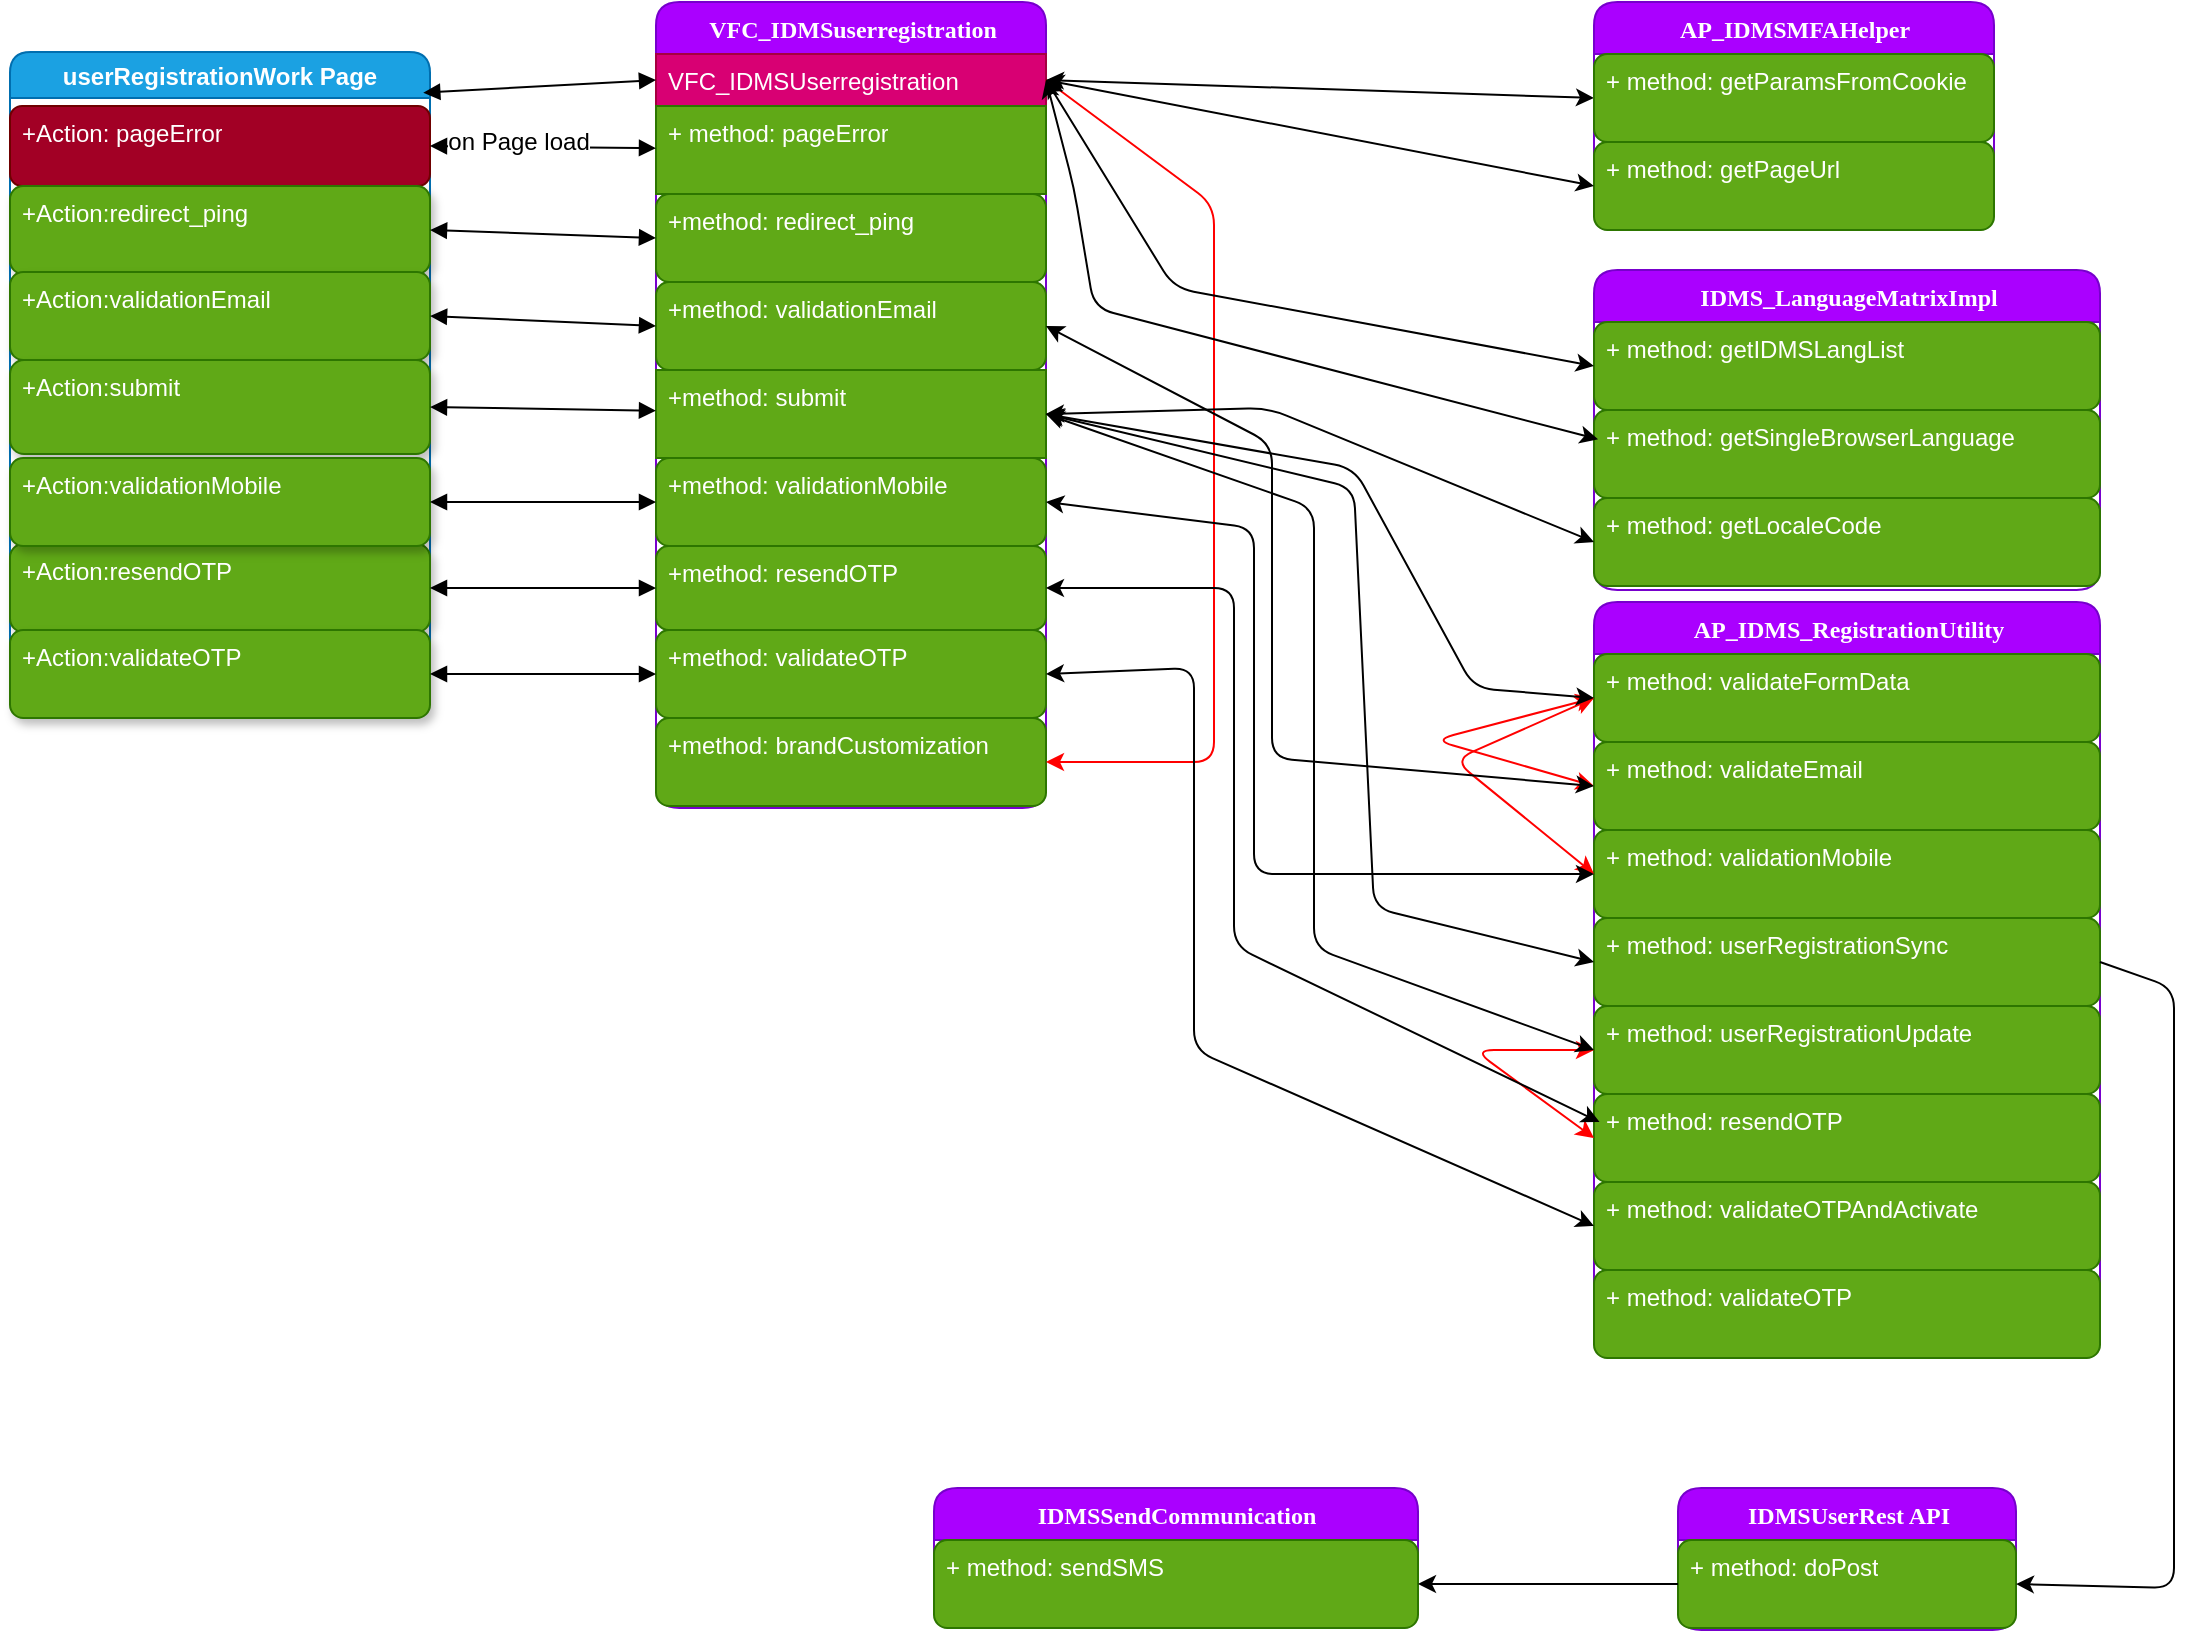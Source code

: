 <mxfile pages="1" version="11.2.1" type="github"><diagram name="Page-1" id="6133507b-19e7-1e82-6fc7-422aa6c4b21f"><mxGraphModel dx="1165" dy="487" grid="1" gridSize="10" guides="1" tooltips="1" connect="1" arrows="1" fold="1" page="1" pageScale="1" pageWidth="1100" pageHeight="850" background="#FFFFFF" math="0" shadow="0"><root><mxCell id="0"/><mxCell id="1" parent="0"/><mxCell id="78961159f06e98e8-17" value="VFC_IDMSuserregistration" style="swimlane;html=1;fontStyle=1;align=center;verticalAlign=top;childLayout=stackLayout;horizontal=1;startSize=26;horizontalStack=0;resizeParent=1;resizeLast=0;collapsible=1;marginBottom=0;swimlaneFillColor=#ffffff;rounded=1;shadow=0;comic=0;labelBackgroundColor=none;strokeColor=#7700CC;strokeWidth=1;fillColor=#aa00ff;fontFamily=Verdana;fontSize=12;fontColor=#ffffff;" parent="1" vertex="1"><mxGeometry x="331" y="7" width="195" height="403" as="geometry"><mxRectangle x="300" y="30" width="190" height="26" as="alternateBounds"/></mxGeometry></mxCell><mxCell id="78961159f06e98e8-23" value="VFC_IDMSUserregistration" style="text;html=1;strokeColor=#A50040;fillColor=#d80073;align=left;verticalAlign=top;spacingLeft=4;spacingRight=4;whiteSpace=wrap;overflow=hidden;rotatable=0;points=[[0,0.5],[1,0.5]];portConstraint=eastwest;fontColor=#ffffff;" parent="78961159f06e98e8-17" vertex="1"><mxGeometry y="26" width="195" height="26" as="geometry"/></mxCell><mxCell id="78961159f06e98e8-27" value="+ method: pageError" style="text;html=1;strokeColor=#2D7600;fillColor=#60a917;align=left;verticalAlign=top;spacingLeft=4;spacingRight=4;whiteSpace=wrap;overflow=hidden;rotatable=0;points=[[0,0.5],[1,0.5]];portConstraint=eastwest;shadow=0;comic=0;fontColor=#ffffff;" parent="78961159f06e98e8-17" vertex="1"><mxGeometry y="52" width="195" height="44" as="geometry"/></mxCell><mxCell id="1XpYDJg6pVu9VtAB-GxH-11" value="+method: redirect_ping" style="text;html=1;strokeColor=#2D7600;fillColor=#60a917;align=left;verticalAlign=top;spacingLeft=4;spacingRight=4;whiteSpace=wrap;overflow=hidden;rotatable=0;points=[[0,0.5],[1,0.5]];portConstraint=eastwest;rounded=1;fontColor=#ffffff;" parent="78961159f06e98e8-17" vertex="1"><mxGeometry y="96" width="195" height="44" as="geometry"/></mxCell><mxCell id="1XpYDJg6pVu9VtAB-GxH-24" value="+method: validationEmail" style="text;html=1;strokeColor=#2D7600;fillColor=#60a917;align=left;verticalAlign=top;spacingLeft=4;spacingRight=4;whiteSpace=wrap;overflow=hidden;rotatable=0;points=[[0,0.5],[1,0.5]];portConstraint=eastwest;rounded=1;fontColor=#ffffff;" parent="78961159f06e98e8-17" vertex="1"><mxGeometry y="140" width="195" height="44" as="geometry"/></mxCell><mxCell id="1XpYDJg6pVu9VtAB-GxH-26" value="+method: submit" style="text;html=1;strokeColor=#2D7600;fillColor=#60a917;align=left;verticalAlign=top;spacingLeft=4;spacingRight=4;whiteSpace=wrap;overflow=hidden;rotatable=0;points=[[0,0.5],[1,0.5]];portConstraint=eastwest;fontColor=#ffffff;" parent="78961159f06e98e8-17" vertex="1"><mxGeometry y="184" width="195" height="44" as="geometry"/></mxCell><mxCell id="IPd10wD9nhC4HSbhhk_4-5" value="+method: validationMobile" style="text;html=1;strokeColor=#2D7600;fillColor=#60a917;align=left;verticalAlign=top;spacingLeft=4;spacingRight=4;whiteSpace=wrap;overflow=hidden;rotatable=0;points=[[0,0.5],[1,0.5]];portConstraint=eastwest;rounded=1;fontColor=#ffffff;" parent="78961159f06e98e8-17" vertex="1"><mxGeometry y="228" width="195" height="44" as="geometry"/></mxCell><mxCell id="1XpYDJg6pVu9VtAB-GxH-30" value="+method: resendOTP" style="text;html=1;strokeColor=#2D7600;fillColor=#60a917;align=left;verticalAlign=top;spacingLeft=4;spacingRight=4;whiteSpace=wrap;overflow=hidden;rotatable=0;points=[[0,0.5],[1,0.5]];portConstraint=eastwest;rounded=1;fontColor=#ffffff;" parent="78961159f06e98e8-17" vertex="1"><mxGeometry y="272" width="195" height="42" as="geometry"/></mxCell><mxCell id="IPd10wD9nhC4HSbhhk_4-4" value="+method: validateOTP" style="text;html=1;strokeColor=#2D7600;fillColor=#60a917;align=left;verticalAlign=top;spacingLeft=4;spacingRight=4;whiteSpace=wrap;overflow=hidden;rotatable=0;points=[[0,0.5],[1,0.5]];portConstraint=eastwest;rounded=1;fontColor=#ffffff;" parent="78961159f06e98e8-17" vertex="1"><mxGeometry y="314" width="195" height="44" as="geometry"/></mxCell><mxCell id="wHgDlHGbq7QFnihMiZFK-1" value="+method: brandCustomization" style="text;html=1;strokeColor=#2D7600;fillColor=#60a917;align=left;verticalAlign=top;spacingLeft=4;spacingRight=4;whiteSpace=wrap;overflow=hidden;rotatable=0;points=[[0,0.5],[1,0.5]];portConstraint=eastwest;rounded=1;fontColor=#ffffff;" vertex="1" parent="78961159f06e98e8-17"><mxGeometry y="358" width="195" height="44" as="geometry"/></mxCell><mxCell id="e7DWW0pFQDDBW0QLZ0VX-9" value="" style="endArrow=classic;html=1;strokeColor=#FF0000;entryX=1;entryY=0.5;entryDx=0;entryDy=0;exitX=1;exitY=0.5;exitDx=0;exitDy=0;" parent="78961159f06e98e8-17" target="wHgDlHGbq7QFnihMiZFK-1" edge="1" source="78961159f06e98e8-23"><mxGeometry width="50" height="50" relative="1" as="geometry"><mxPoint x="195" y="81.5" as="sourcePoint"/><mxPoint x="189" y="423" as="targetPoint"/><Array as="points"><mxPoint x="279" y="101.5"/><mxPoint x="279" y="380"/></Array></mxGeometry></mxCell><mxCell id="1XpYDJg6pVu9VtAB-GxH-2" value="userRegistrationWork Page" style="swimlane;fillColor=#1ba1e2;strokeColor=#006EAF;fontColor=#ffffff;rounded=1;" parent="1" vertex="1"><mxGeometry x="8" y="32" width="210" height="328" as="geometry"/></mxCell><object label="+Action: pageError" Action="pageError" method="" id="1XpYDJg6pVu9VtAB-GxH-10"><mxCell style="text;html=1;strokeColor=#6F0000;fillColor=#a20025;align=left;verticalAlign=top;spacingLeft=4;spacingRight=4;whiteSpace=wrap;overflow=hidden;rotatable=0;points=[[0,0.5],[1,0.5]];portConstraint=eastwest;fontColor=#ffffff;rounded=1;glass=0;shadow=0;comic=0;gradientColor=none;" parent="1XpYDJg6pVu9VtAB-GxH-2" vertex="1"><mxGeometry y="27" width="210" height="40" as="geometry"/></mxCell></object><mxCell id="1XpYDJg6pVu9VtAB-GxH-12" value="+Action:redirect_ping" style="text;html=1;strokeColor=#2D7600;fillColor=#60a917;align=left;verticalAlign=top;spacingLeft=4;spacingRight=4;whiteSpace=wrap;overflow=hidden;rotatable=0;points=[[0,0.5],[1,0.5]];portConstraint=eastwest;shadow=1;rounded=1;glass=0;comic=0;fontColor=#ffffff;" parent="1XpYDJg6pVu9VtAB-GxH-2" vertex="1"><mxGeometry y="67" width="210" height="44" as="geometry"/></mxCell><mxCell id="1XpYDJg6pVu9VtAB-GxH-21" style="edgeStyle=orthogonalEdgeStyle;rounded=0;orthogonalLoop=1;jettySize=auto;html=1;exitX=1;exitY=0.5;exitDx=0;exitDy=0;" parent="1XpYDJg6pVu9VtAB-GxH-2" source="1XpYDJg6pVu9VtAB-GxH-12" target="1XpYDJg6pVu9VtAB-GxH-12" edge="1"><mxGeometry relative="1" as="geometry"/></mxCell><mxCell id="1XpYDJg6pVu9VtAB-GxH-23" value="+Action:validationEmail" style="text;html=1;strokeColor=#2D7600;fillColor=#60a917;align=left;verticalAlign=top;spacingLeft=4;spacingRight=4;whiteSpace=wrap;overflow=hidden;rotatable=0;points=[[0,0.5],[1,0.5]];portConstraint=eastwest;shadow=1;rounded=1;glass=0;comic=0;fontColor=#ffffff;" parent="1XpYDJg6pVu9VtAB-GxH-2" vertex="1"><mxGeometry y="110" width="210" height="44" as="geometry"/></mxCell><mxCell id="1XpYDJg6pVu9VtAB-GxH-29" value="+Action:resendOTP" style="text;html=1;strokeColor=#2D7600;fillColor=#60a917;align=left;verticalAlign=top;spacingLeft=4;spacingRight=4;whiteSpace=wrap;overflow=hidden;rotatable=0;points=[[0,0.5],[1,0.5]];portConstraint=eastwest;shadow=1;rounded=1;glass=0;comic=0;fontColor=#ffffff;" parent="1XpYDJg6pVu9VtAB-GxH-2" vertex="1"><mxGeometry y="246" width="210" height="44" as="geometry"/></mxCell><mxCell id="1XpYDJg6pVu9VtAB-GxH-25" value="+Action:submit" style="text;html=1;strokeColor=#2D7600;fillColor=#60a917;align=left;verticalAlign=top;spacingLeft=4;spacingRight=4;whiteSpace=wrap;overflow=hidden;rotatable=0;points=[[0,0.5],[1,0.5]];portConstraint=eastwest;shadow=1;rounded=1;glass=0;comic=0;fontColor=#ffffff;" parent="1XpYDJg6pVu9VtAB-GxH-2" vertex="1"><mxGeometry y="154" width="210" height="47" as="geometry"/></mxCell><mxCell id="IPd10wD9nhC4HSbhhk_4-1" value="+Action:validationMobile" style="text;html=1;strokeColor=#2D7600;fillColor=#60a917;align=left;verticalAlign=top;spacingLeft=4;spacingRight=4;whiteSpace=wrap;overflow=hidden;rotatable=0;points=[[0,0.5],[1,0.5]];portConstraint=eastwest;shadow=1;rounded=1;glass=0;comic=0;fontColor=#ffffff;" parent="1XpYDJg6pVu9VtAB-GxH-2" vertex="1"><mxGeometry y="203" width="210" height="44" as="geometry"/></mxCell><mxCell id="ltXHurCDwYuyi3pFFOIO-2" value="+Action:validateOTP" style="text;html=1;strokeColor=#2D7600;fillColor=#60a917;align=left;verticalAlign=top;spacingLeft=4;spacingRight=4;whiteSpace=wrap;overflow=hidden;rotatable=0;points=[[0,0.5],[1,0.5]];portConstraint=eastwest;shadow=1;rounded=1;glass=0;comic=0;fontColor=#ffffff;" parent="1XpYDJg6pVu9VtAB-GxH-2" vertex="1"><mxGeometry y="289" width="210" height="44" as="geometry"/></mxCell><mxCell id="1XpYDJg6pVu9VtAB-GxH-14" value="" style="endArrow=block;startArrow=block;endFill=1;startFill=1;html=1;exitX=1;exitY=0.5;exitDx=0;exitDy=0;" parent="1" source="1XpYDJg6pVu9VtAB-GxH-10" target="78961159f06e98e8-27" edge="1"><mxGeometry width="160" relative="1" as="geometry"><mxPoint x="255" y="84.5" as="sourcePoint"/><mxPoint x="415" y="84.5" as="targetPoint"/></mxGeometry></mxCell><mxCell id="1XpYDJg6pVu9VtAB-GxH-16" value="on Page load" style="text;html=1;resizable=0;points=[];align=center;verticalAlign=middle;labelBackgroundColor=#ffffff;" parent="1XpYDJg6pVu9VtAB-GxH-14" vertex="1" connectable="0"><mxGeometry x="-0.221" y="3" relative="1" as="geometry"><mxPoint as="offset"/></mxGeometry></mxCell><mxCell id="1XpYDJg6pVu9VtAB-GxH-17" value="" style="endArrow=block;startArrow=block;endFill=1;startFill=1;html=1;entryX=0;entryY=0.5;entryDx=0;entryDy=0;exitX=0.984;exitY=0.062;exitDx=0;exitDy=0;exitPerimeter=0;" parent="1" source="1XpYDJg6pVu9VtAB-GxH-2" target="78961159f06e98e8-23" edge="1"><mxGeometry width="160" relative="1" as="geometry"><mxPoint x="217" y="23" as="sourcePoint"/><mxPoint x="445" y="22.11" as="targetPoint"/></mxGeometry></mxCell><mxCell id="1XpYDJg6pVu9VtAB-GxH-27" value="" style="endArrow=block;startArrow=block;endFill=1;startFill=1;html=1;entryX=0;entryY=0.5;entryDx=0;entryDy=0;exitX=1;exitY=0.5;exitDx=0;exitDy=0;" parent="1" source="1XpYDJg6pVu9VtAB-GxH-23" target="1XpYDJg6pVu9VtAB-GxH-24" edge="1"><mxGeometry width="160" relative="1" as="geometry"><mxPoint x="240" y="165" as="sourcePoint"/><mxPoint x="380" y="165" as="targetPoint"/><Array as="points"/></mxGeometry></mxCell><mxCell id="1XpYDJg6pVu9VtAB-GxH-28" value="" style="endArrow=block;startArrow=block;endFill=1;startFill=1;html=1;exitX=1;exitY=0.5;exitDx=0;exitDy=0;" parent="1" source="1XpYDJg6pVu9VtAB-GxH-25" target="1XpYDJg6pVu9VtAB-GxH-26" edge="1"><mxGeometry width="160" relative="1" as="geometry"><mxPoint x="230" y="210" as="sourcePoint"/><mxPoint x="380" y="210" as="targetPoint"/><Array as="points"/></mxGeometry></mxCell><mxCell id="1XpYDJg6pVu9VtAB-GxH-31" value="" style="endArrow=block;startArrow=block;endFill=1;startFill=1;html=1;exitX=1;exitY=0.5;exitDx=0;exitDy=0;entryX=0;entryY=0.5;entryDx=0;entryDy=0;" parent="1" source="1XpYDJg6pVu9VtAB-GxH-29" target="1XpYDJg6pVu9VtAB-GxH-30" edge="1"><mxGeometry width="160" relative="1" as="geometry"><mxPoint x="230" y="253" as="sourcePoint"/><mxPoint x="380" y="253" as="targetPoint"/><Array as="points"/></mxGeometry></mxCell><mxCell id="1XpYDJg6pVu9VtAB-GxH-38" value="" style="endArrow=classic;startArrow=classic;html=1;entryX=0;entryY=0.5;entryDx=0;entryDy=0;exitX=1;exitY=0.5;exitDx=0;exitDy=0;" parent="1" source="78961159f06e98e8-23" target="GVFfMWeV7l06wVvpJGus-2" edge="1"><mxGeometry width="50" height="50" relative="1" as="geometry"><mxPoint x="565" y="35" as="sourcePoint"/><mxPoint x="710.5" y="8" as="targetPoint"/><Array as="points"/></mxGeometry></mxCell><mxCell id="GVFfMWeV7l06wVvpJGus-1" value="AP_IDMSMFAHelper" style="swimlane;html=1;fontStyle=1;align=center;verticalAlign=top;childLayout=stackLayout;horizontal=1;startSize=26;horizontalStack=0;resizeParent=1;resizeLast=0;collapsible=1;marginBottom=0;swimlaneFillColor=#ffffff;rounded=1;shadow=0;comic=0;labelBackgroundColor=none;strokeColor=#7700CC;strokeWidth=1;fillColor=#aa00ff;fontFamily=Verdana;fontSize=12;fontColor=#ffffff;" parent="1" vertex="1"><mxGeometry x="800" y="7" width="200" height="114" as="geometry"/></mxCell><mxCell id="GVFfMWeV7l06wVvpJGus-2" value="+ method:&amp;nbsp;getParamsFromCookie&amp;nbsp;" style="text;html=1;strokeColor=#2D7600;fillColor=#60a917;align=left;verticalAlign=top;spacingLeft=4;spacingRight=4;whiteSpace=wrap;overflow=hidden;rotatable=0;points=[[0,0.5],[1,0.5]];portConstraint=eastwest;shadow=0;comic=0;fontColor=#ffffff;rounded=1;" parent="GVFfMWeV7l06wVvpJGus-1" vertex="1"><mxGeometry y="26" width="200" height="44" as="geometry"/></mxCell><mxCell id="GVFfMWeV7l06wVvpJGus-4" value="+ method: getPageUrl" style="text;html=1;strokeColor=#2D7600;fillColor=#60a917;align=left;verticalAlign=top;spacingLeft=4;spacingRight=4;whiteSpace=wrap;overflow=hidden;rotatable=0;points=[[0,0.5],[1,0.5]];portConstraint=eastwest;shadow=0;comic=0;fontColor=#ffffff;rounded=1;" parent="GVFfMWeV7l06wVvpJGus-1" vertex="1"><mxGeometry y="70" width="200" height="44" as="geometry"/></mxCell><mxCell id="GVFfMWeV7l06wVvpJGus-5" value="" style="endArrow=classic;startArrow=classic;html=1;entryX=0;entryY=0.5;entryDx=0;entryDy=0;exitX=1;exitY=0.5;exitDx=0;exitDy=0;" parent="1" source="78961159f06e98e8-23" target="GVFfMWeV7l06wVvpJGus-4" edge="1"><mxGeometry width="50" height="50" relative="1" as="geometry"><mxPoint x="575" y="45" as="sourcePoint"/><mxPoint x="720.5" y="18" as="targetPoint"/><Array as="points"/></mxGeometry></mxCell><mxCell id="GVFfMWeV7l06wVvpJGus-6" value="IDMS_LanguageMatrixImpl" style="swimlane;html=1;fontStyle=1;align=center;verticalAlign=top;childLayout=stackLayout;horizontal=1;startSize=26;horizontalStack=0;resizeParent=1;resizeLast=0;collapsible=1;marginBottom=0;swimlaneFillColor=#ffffff;rounded=1;shadow=0;comic=0;labelBackgroundColor=none;strokeColor=#7700CC;strokeWidth=1;fillColor=#aa00ff;fontFamily=Verdana;fontSize=12;fontColor=#ffffff;" parent="1" vertex="1"><mxGeometry x="800" y="141" width="253" height="160" as="geometry"/></mxCell><mxCell id="GVFfMWeV7l06wVvpJGus-7" value="+ method: getIDMSLangList&amp;nbsp;" style="text;html=1;strokeColor=#2D7600;fillColor=#60a917;align=left;verticalAlign=top;spacingLeft=4;spacingRight=4;whiteSpace=wrap;overflow=hidden;rotatable=0;points=[[0,0.5],[1,0.5]];portConstraint=eastwest;shadow=0;comic=0;fontColor=#ffffff;rounded=1;" parent="GVFfMWeV7l06wVvpJGus-6" vertex="1"><mxGeometry y="26" width="253" height="44" as="geometry"/></mxCell><mxCell id="GVFfMWeV7l06wVvpJGus-10" value="+ method:&amp;nbsp;getSingleBrowserLanguage" style="text;html=1;strokeColor=#2D7600;fillColor=#60a917;align=left;verticalAlign=top;spacingLeft=4;spacingRight=4;whiteSpace=wrap;overflow=hidden;rotatable=0;points=[[0,0.5],[1,0.5]];portConstraint=eastwest;shadow=0;comic=0;fontColor=#ffffff;rounded=1;" parent="GVFfMWeV7l06wVvpJGus-6" vertex="1"><mxGeometry y="70" width="253" height="44" as="geometry"/></mxCell><mxCell id="e7DWW0pFQDDBW0QLZ0VX-46" value="+ method:&amp;nbsp;getLocaleCode" style="text;html=1;strokeColor=#2D7600;fillColor=#60a917;align=left;verticalAlign=top;spacingLeft=4;spacingRight=4;whiteSpace=wrap;overflow=hidden;rotatable=0;points=[[0,0.5],[1,0.5]];portConstraint=eastwest;shadow=0;comic=0;fontColor=#ffffff;rounded=1;" parent="GVFfMWeV7l06wVvpJGus-6" vertex="1"><mxGeometry y="114" width="253" height="44" as="geometry"/></mxCell><mxCell id="GVFfMWeV7l06wVvpJGus-16" value="" style="endArrow=classic;startArrow=classic;html=1;entryX=0;entryY=0.5;entryDx=0;entryDy=0;exitX=1;exitY=0.5;exitDx=0;exitDy=0;" parent="1" source="78961159f06e98e8-23" target="GVFfMWeV7l06wVvpJGus-7" edge="1"><mxGeometry width="50" height="50" relative="1" as="geometry"><mxPoint x="578" y="45" as="sourcePoint"/><mxPoint x="720.5" y="54" as="targetPoint"/><Array as="points"><mxPoint x="590" y="150"/></Array></mxGeometry></mxCell><mxCell id="GVFfMWeV7l06wVvpJGus-17" value="" style="endArrow=classic;startArrow=classic;html=1;entryX=0.008;entryY=0.333;entryDx=0;entryDy=0;exitX=1;exitY=0.5;exitDx=0;exitDy=0;entryPerimeter=0;" parent="1" source="78961159f06e98e8-23" target="GVFfMWeV7l06wVvpJGus-10" edge="1"><mxGeometry width="50" height="50" relative="1" as="geometry"><mxPoint x="588" y="55" as="sourcePoint"/><mxPoint x="730.5" y="64" as="targetPoint"/><Array as="points"><mxPoint x="540" y="100"/><mxPoint x="550" y="160"/></Array></mxGeometry></mxCell><mxCell id="GVFfMWeV7l06wVvpJGus-18" value="AP_IDMS_RegistrationUtility" style="swimlane;html=1;fontStyle=1;align=center;verticalAlign=top;childLayout=stackLayout;horizontal=1;startSize=26;horizontalStack=0;resizeParent=1;resizeLast=0;collapsible=1;marginBottom=0;swimlaneFillColor=#ffffff;rounded=1;shadow=0;comic=0;labelBackgroundColor=none;strokeColor=#7700CC;strokeWidth=1;fillColor=#aa00ff;fontFamily=Verdana;fontSize=12;fontColor=#ffffff;" parent="1" vertex="1"><mxGeometry x="800" y="307" width="253" height="378" as="geometry"/></mxCell><mxCell id="GVFfMWeV7l06wVvpJGus-19" value="+ method: validateFormData" style="text;html=1;strokeColor=#2D7600;fillColor=#60a917;align=left;verticalAlign=top;spacingLeft=4;spacingRight=4;whiteSpace=wrap;overflow=hidden;rotatable=0;points=[[0,0.5],[1,0.5]];portConstraint=eastwest;shadow=0;comic=0;fontColor=#ffffff;rounded=1;" parent="GVFfMWeV7l06wVvpJGus-18" vertex="1"><mxGeometry y="26" width="253" height="44" as="geometry"/></mxCell><mxCell id="e7DWW0pFQDDBW0QLZ0VX-8" value="" style="endArrow=classic;startArrow=classic;html=1;strokeColor=#FF0000;exitX=0;exitY=0.5;exitDx=0;exitDy=0;entryX=0;entryY=0.5;entryDx=0;entryDy=0;" parent="GVFfMWeV7l06wVvpJGus-18" source="e7DWW0pFQDDBW0QLZ0VX-1" target="GVFfMWeV7l06wVvpJGus-19" edge="1"><mxGeometry width="50" height="50" relative="1" as="geometry"><mxPoint x="5" y="145" as="sourcePoint"/><mxPoint x="10" y="67.753" as="targetPoint"/><Array as="points"><mxPoint x="-80" y="69"/></Array></mxGeometry></mxCell><mxCell id="e7DWW0pFQDDBW0QLZ0VX-1" value="+ method: validateEmail" style="text;html=1;strokeColor=#2D7600;fillColor=#60a917;align=left;verticalAlign=top;spacingLeft=4;spacingRight=4;whiteSpace=wrap;overflow=hidden;rotatable=0;points=[[0,0.5],[1,0.5]];portConstraint=eastwest;shadow=0;comic=0;fontColor=#ffffff;rounded=1;" parent="GVFfMWeV7l06wVvpJGus-18" vertex="1"><mxGeometry y="70" width="253" height="44" as="geometry"/></mxCell><mxCell id="IPd10wD9nhC4HSbhhk_4-7" value="+ method: validationMobile" style="text;html=1;strokeColor=#2D7600;fillColor=#60a917;align=left;verticalAlign=top;spacingLeft=4;spacingRight=4;whiteSpace=wrap;overflow=hidden;rotatable=0;points=[[0,0.5],[1,0.5]];portConstraint=eastwest;shadow=0;comic=0;fontColor=#ffffff;rounded=1;" parent="GVFfMWeV7l06wVvpJGus-18" vertex="1"><mxGeometry y="114" width="253" height="44" as="geometry"/></mxCell><mxCell id="ltXHurCDwYuyi3pFFOIO-1" value="" style="endArrow=classic;startArrow=classic;html=1;strokeColor=#FF0000;exitX=0;exitY=0.5;exitDx=0;exitDy=0;entryX=0;entryY=0.5;entryDx=0;entryDy=0;" parent="GVFfMWeV7l06wVvpJGus-18" source="IPd10wD9nhC4HSbhhk_4-7" target="GVFfMWeV7l06wVvpJGus-19" edge="1"><mxGeometry width="50" height="50" relative="1" as="geometry"><mxPoint x="10" y="102" as="sourcePoint"/><mxPoint x="10" y="58" as="targetPoint"/><Array as="points"><mxPoint x="-70" y="79"/></Array></mxGeometry></mxCell><mxCell id="ltXHurCDwYuyi3pFFOIO-8" value="+ method: userRegistrationSync" style="text;html=1;strokeColor=#2D7600;fillColor=#60a917;align=left;verticalAlign=top;spacingLeft=4;spacingRight=4;whiteSpace=wrap;overflow=hidden;rotatable=0;points=[[0,0.5],[1,0.5]];portConstraint=eastwest;shadow=0;comic=0;fontColor=#ffffff;rounded=1;" parent="GVFfMWeV7l06wVvpJGus-18" vertex="1"><mxGeometry y="158" width="253" height="44" as="geometry"/></mxCell><mxCell id="ltXHurCDwYuyi3pFFOIO-12" value="+ method: userRegistrationUpdate" style="text;html=1;strokeColor=#2D7600;fillColor=#60a917;align=left;verticalAlign=top;spacingLeft=4;spacingRight=4;whiteSpace=wrap;overflow=hidden;rotatable=0;points=[[0,0.5],[1,0.5]];portConstraint=eastwest;shadow=0;comic=0;fontColor=#ffffff;rounded=1;" parent="GVFfMWeV7l06wVvpJGus-18" vertex="1"><mxGeometry y="202" width="253" height="44" as="geometry"/></mxCell><mxCell id="ltXHurCDwYuyi3pFFOIO-7" value="+ method: resendOTP" style="text;html=1;strokeColor=#2D7600;fillColor=#60a917;align=left;verticalAlign=top;spacingLeft=4;spacingRight=4;whiteSpace=wrap;overflow=hidden;rotatable=0;points=[[0,0.5],[1,0.5]];portConstraint=eastwest;shadow=0;comic=0;fontColor=#ffffff;rounded=1;" parent="GVFfMWeV7l06wVvpJGus-18" vertex="1"><mxGeometry y="246" width="253" height="44" as="geometry"/></mxCell><mxCell id="ltXHurCDwYuyi3pFFOIO-9" value="+ method: validateOTPAndActivate" style="text;html=1;strokeColor=#2D7600;fillColor=#60a917;align=left;verticalAlign=top;spacingLeft=4;spacingRight=4;whiteSpace=wrap;overflow=hidden;rotatable=0;points=[[0,0.5],[1,0.5]];portConstraint=eastwest;shadow=0;comic=0;fontColor=#ffffff;rounded=1;" parent="GVFfMWeV7l06wVvpJGus-18" vertex="1"><mxGeometry y="290" width="253" height="44" as="geometry"/></mxCell><mxCell id="wHgDlHGbq7QFnihMiZFK-7" value="" style="endArrow=classic;startArrow=classic;html=1;strokeColor=#FF0000;exitX=0;exitY=0.5;exitDx=0;exitDy=0;entryX=0;entryY=0.5;entryDx=0;entryDy=0;" edge="1" parent="GVFfMWeV7l06wVvpJGus-18" source="ltXHurCDwYuyi3pFFOIO-7" target="ltXHurCDwYuyi3pFFOIO-12"><mxGeometry width="50" height="50" relative="1" as="geometry"><mxPoint x="10" y="146" as="sourcePoint"/><mxPoint x="10" y="58" as="targetPoint"/><Array as="points"><mxPoint x="-60" y="224"/></Array></mxGeometry></mxCell><mxCell id="wHgDlHGbq7QFnihMiZFK-8" value="+ method: validateOTP" style="text;html=1;strokeColor=#2D7600;fillColor=#60a917;align=left;verticalAlign=top;spacingLeft=4;spacingRight=4;whiteSpace=wrap;overflow=hidden;rotatable=0;points=[[0,0.5],[1,0.5]];portConstraint=eastwest;shadow=0;comic=0;fontColor=#ffffff;rounded=1;" vertex="1" parent="GVFfMWeV7l06wVvpJGus-18"><mxGeometry y="334" width="253" height="44" as="geometry"/></mxCell><mxCell id="GVFfMWeV7l06wVvpJGus-24" value="" style="endArrow=classic;startArrow=classic;html=1;exitX=1;exitY=0.5;exitDx=0;exitDy=0;entryX=0;entryY=0.5;entryDx=0;entryDy=0;" parent="1" source="1XpYDJg6pVu9VtAB-GxH-26" target="GVFfMWeV7l06wVvpJGus-19" edge="1"><mxGeometry width="50" height="50" relative="1" as="geometry"><mxPoint x="546.5" y="236" as="sourcePoint"/><mxPoint x="703" y="324" as="targetPoint"/><Array as="points"><mxPoint x="680" y="240"/><mxPoint x="740" y="350"/></Array></mxGeometry></mxCell><mxCell id="GVFfMWeV7l06wVvpJGus-25" value="" style="endArrow=classic;startArrow=classic;html=1;exitX=1;exitY=0.5;exitDx=0;exitDy=0;entryX=0;entryY=0.5;entryDx=0;entryDy=0;" parent="1" source="1XpYDJg6pVu9VtAB-GxH-26" target="e7DWW0pFQDDBW0QLZ0VX-46" edge="1"><mxGeometry width="50" height="50" relative="1" as="geometry"><mxPoint x="546.5" y="236" as="sourcePoint"/><mxPoint x="632.5" y="210" as="targetPoint"/><Array as="points"><mxPoint x="637" y="210"/></Array></mxGeometry></mxCell><mxCell id="e7DWW0pFQDDBW0QLZ0VX-3" value="" style="endArrow=classic;startArrow=classic;html=1;exitX=1;exitY=0.5;exitDx=0;exitDy=0;entryX=0;entryY=0.5;entryDx=0;entryDy=0;" parent="1" source="1XpYDJg6pVu9VtAB-GxH-24" target="e7DWW0pFQDDBW0QLZ0VX-1" edge="1"><mxGeometry width="50" height="50" relative="1" as="geometry"><mxPoint x="578" y="220" as="sourcePoint"/><mxPoint x="713" y="323" as="targetPoint"/><Array as="points"><mxPoint x="639" y="228"/><mxPoint x="639" y="385"/></Array></mxGeometry></mxCell><mxCell id="e7DWW0pFQDDBW0QLZ0VX-19" value="IDMSUserRest API" style="swimlane;html=1;fontStyle=1;align=center;verticalAlign=top;childLayout=stackLayout;horizontal=1;startSize=26;horizontalStack=0;resizeParent=1;resizeLast=0;collapsible=1;marginBottom=0;swimlaneFillColor=#ffffff;rounded=1;shadow=0;comic=0;labelBackgroundColor=none;strokeColor=#7700CC;strokeWidth=1;fillColor=#aa00ff;fontFamily=Verdana;fontSize=12;fontColor=#ffffff;" parent="1" vertex="1"><mxGeometry x="842" y="750" width="169" height="71" as="geometry"/></mxCell><mxCell id="e7DWW0pFQDDBW0QLZ0VX-22" value="+ method: doPost" style="text;html=1;strokeColor=#2D7600;fillColor=#60a917;align=left;verticalAlign=top;spacingLeft=4;spacingRight=4;whiteSpace=wrap;overflow=hidden;rotatable=0;points=[[0,0.5],[1,0.5]];portConstraint=eastwest;shadow=0;comic=0;fontColor=#ffffff;rounded=1;" parent="e7DWW0pFQDDBW0QLZ0VX-19" vertex="1"><mxGeometry y="26" width="169" height="44" as="geometry"/></mxCell><mxCell id="e7DWW0pFQDDBW0QLZ0VX-41" value="IDMSSendCommunication" style="swimlane;html=1;fontStyle=1;align=center;verticalAlign=top;childLayout=stackLayout;horizontal=1;startSize=26;horizontalStack=0;resizeParent=1;resizeLast=0;collapsible=1;marginBottom=0;swimlaneFillColor=#ffffff;rounded=1;shadow=0;comic=0;labelBackgroundColor=none;strokeColor=#7700CC;strokeWidth=1;fillColor=#aa00ff;fontFamily=Verdana;fontSize=12;fontColor=#ffffff;" parent="1" vertex="1"><mxGeometry x="470" y="750" width="242" height="70" as="geometry"/></mxCell><mxCell id="e7DWW0pFQDDBW0QLZ0VX-45" value="+ method: sendSMS" style="text;html=1;strokeColor=#2D7600;fillColor=#60a917;align=left;verticalAlign=top;spacingLeft=4;spacingRight=4;whiteSpace=wrap;overflow=hidden;rotatable=0;points=[[0,0.5],[1,0.5]];portConstraint=eastwest;shadow=0;comic=0;fontColor=#ffffff;rounded=1;" parent="e7DWW0pFQDDBW0QLZ0VX-41" vertex="1"><mxGeometry y="26" width="242" height="44" as="geometry"/></mxCell><mxCell id="e7DWW0pFQDDBW0QLZ0VX-47" value="" style="endArrow=block;startArrow=block;endFill=1;startFill=1;html=1;entryX=0;entryY=0.5;entryDx=0;entryDy=0;exitX=1;exitY=0.5;exitDx=0;exitDy=0;" parent="1" source="1XpYDJg6pVu9VtAB-GxH-12" target="1XpYDJg6pVu9VtAB-GxH-11" edge="1"><mxGeometry width="160" relative="1" as="geometry"><mxPoint x="233.5" y="99" as="sourcePoint"/><mxPoint x="324.5" y="111" as="targetPoint"/><Array as="points"/></mxGeometry></mxCell><mxCell id="IPd10wD9nhC4HSbhhk_4-6" value="" style="endArrow=block;startArrow=block;endFill=1;startFill=1;html=1;exitX=1;exitY=0.5;exitDx=0;exitDy=0;entryX=0;entryY=0.5;entryDx=0;entryDy=0;" parent="1" source="IPd10wD9nhC4HSbhhk_4-1" target="IPd10wD9nhC4HSbhhk_4-5" edge="1"><mxGeometry width="160" relative="1" as="geometry"><mxPoint x="218" y="277" as="sourcePoint"/><mxPoint x="331" y="276.5" as="targetPoint"/><Array as="points"/></mxGeometry></mxCell><mxCell id="IPd10wD9nhC4HSbhhk_4-8" value="" style="endArrow=classic;startArrow=classic;html=1;exitX=1;exitY=0.5;exitDx=0;exitDy=0;entryX=0;entryY=0.5;entryDx=0;entryDy=0;" parent="1" source="IPd10wD9nhC4HSbhhk_4-5" target="IPd10wD9nhC4HSbhhk_4-7" edge="1"><mxGeometry width="50" height="50" relative="1" as="geometry"><mxPoint x="536" y="223" as="sourcePoint"/><mxPoint x="810" y="287" as="targetPoint"/><Array as="points"><mxPoint x="630" y="270"/><mxPoint x="630" y="443"/></Array></mxGeometry></mxCell><mxCell id="ltXHurCDwYuyi3pFFOIO-4" value="" style="endArrow=classic;html=1;entryX=1;entryY=0.5;entryDx=0;entryDy=0;exitX=0;exitY=0.5;exitDx=0;exitDy=0;" parent="1" source="e7DWW0pFQDDBW0QLZ0VX-22" target="e7DWW0pFQDDBW0QLZ0VX-45" edge="1"><mxGeometry width="50" height="50" relative="1" as="geometry"><mxPoint x="10" y="870" as="sourcePoint"/><mxPoint x="60" y="820" as="targetPoint"/></mxGeometry></mxCell><mxCell id="ltXHurCDwYuyi3pFFOIO-6" value="" style="endArrow=block;startArrow=block;endFill=1;startFill=1;html=1;exitX=1;exitY=0.5;exitDx=0;exitDy=0;entryX=0;entryY=0.5;entryDx=0;entryDy=0;" parent="1" source="ltXHurCDwYuyi3pFFOIO-2" target="IPd10wD9nhC4HSbhhk_4-4" edge="1"><mxGeometry width="160" relative="1" as="geometry"><mxPoint x="228" y="308.5" as="sourcePoint"/><mxPoint x="341" y="308" as="targetPoint"/><Array as="points"/></mxGeometry></mxCell><mxCell id="ltXHurCDwYuyi3pFFOIO-10" value="" style="endArrow=classic;startArrow=classic;html=1;exitX=1;exitY=0.5;exitDx=0;exitDy=0;entryX=0.011;entryY=0.319;entryDx=0;entryDy=0;entryPerimeter=0;" parent="1" source="1XpYDJg6pVu9VtAB-GxH-30" target="ltXHurCDwYuyi3pFFOIO-7" edge="1"><mxGeometry width="50" height="50" relative="1" as="geometry"><mxPoint x="536" y="309" as="sourcePoint"/><mxPoint x="810" y="453" as="targetPoint"/><Array as="points"><mxPoint x="620" y="300"/><mxPoint x="620" y="479"/></Array></mxGeometry></mxCell><mxCell id="ltXHurCDwYuyi3pFFOIO-11" value="" style="endArrow=classic;startArrow=classic;html=1;exitX=1;exitY=0.5;exitDx=0;exitDy=0;entryX=0;entryY=0.5;entryDx=0;entryDy=0;" parent="1" source="IPd10wD9nhC4HSbhhk_4-4" target="ltXHurCDwYuyi3pFFOIO-9" edge="1"><mxGeometry width="50" height="50" relative="1" as="geometry"><mxPoint x="536" y="310" as="sourcePoint"/><mxPoint x="812.783" y="489.036" as="targetPoint"/><Array as="points"><mxPoint x="600" y="340"/><mxPoint x="600" y="531"/></Array></mxGeometry></mxCell><mxCell id="wHgDlHGbq7QFnihMiZFK-4" value="" style="endArrow=classic;startArrow=classic;html=1;exitX=1;exitY=0.5;exitDx=0;exitDy=0;entryX=0;entryY=0.5;entryDx=0;entryDy=0;" edge="1" parent="1" source="1XpYDJg6pVu9VtAB-GxH-26" target="ltXHurCDwYuyi3pFFOIO-8"><mxGeometry width="50" height="50" relative="1" as="geometry"><mxPoint x="536" y="223" as="sourcePoint"/><mxPoint x="810" y="365" as="targetPoint"/><Array as="points"><mxPoint x="680" y="250"/><mxPoint x="690" y="460"/></Array></mxGeometry></mxCell><mxCell id="wHgDlHGbq7QFnihMiZFK-5" value="" style="endArrow=classic;startArrow=classic;html=1;exitX=1;exitY=0.5;exitDx=0;exitDy=0;entryX=0;entryY=0.5;entryDx=0;entryDy=0;" edge="1" parent="1" source="1XpYDJg6pVu9VtAB-GxH-26" target="ltXHurCDwYuyi3pFFOIO-12"><mxGeometry width="50" height="50" relative="1" as="geometry"><mxPoint x="546" y="233" as="sourcePoint"/><mxPoint x="820" y="375" as="targetPoint"/><Array as="points"><mxPoint x="660" y="260"/><mxPoint x="660" y="480"/></Array></mxGeometry></mxCell><mxCell id="wHgDlHGbq7QFnihMiZFK-6" value="" style="endArrow=classic;html=1;entryX=1;entryY=0.5;entryDx=0;entryDy=0;exitX=1;exitY=0.5;exitDx=0;exitDy=0;" edge="1" parent="1" source="ltXHurCDwYuyi3pFFOIO-8" target="e7DWW0pFQDDBW0QLZ0VX-22"><mxGeometry width="50" height="50" relative="1" as="geometry"><mxPoint x="1070" y="480" as="sourcePoint"/><mxPoint x="536" y="786" as="targetPoint"/><Array as="points"><mxPoint x="1090" y="500"/><mxPoint x="1090" y="800"/></Array></mxGeometry></mxCell></root></mxGraphModel></diagram></mxfile>